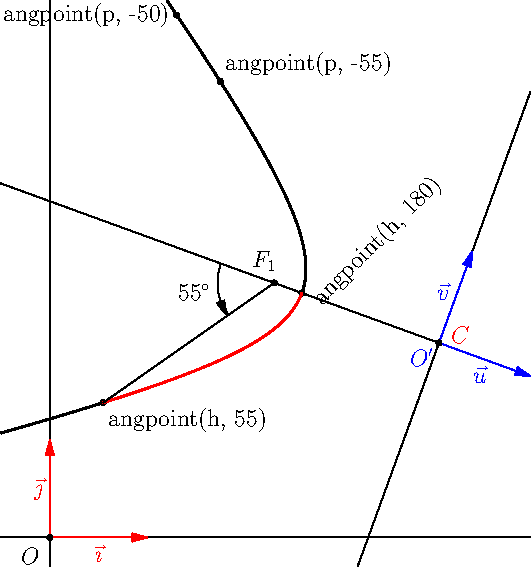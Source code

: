 import geometry;
size(10cm);

point C=(4,2);
dot("$C$",C,E+NE,red);

hyperbola h=hyperbola(C,1.5,1,-20);
draw(h, linewidth(bp));

coordsys R=currentcoordsys;
show(R);

coordsys Rp=canonicalcartesiansystem(h);
show(Label("$O'$",align=SW,blue), Label("$\vec{u}$",blue), Label("$\vec{v}$",blue), Rp, ipen=blue);

/*<asyxml><view file="modules/geometry.asy" type="point" signature="angpoint(explicit hyperbola,real,polarconicroutine)"/></asyxml>*/
dot(rotate(45)*"angpoint(h, 180)",angpoint(h,180),E);

/*<asyxml><view file="modules/geometry.asy" type="point" signature="point(hyperbola,abscissa)"/></asyxml>*/
point P=point(h,angabscissa(55));
// point(h,angbscissa(0.5)) can be replaced by angpoint(h,0.5)
dot("angpoint(h, 55)",P,SE);

/*<asyxml><view file="modules/geometry.asy" type="path" signature="arcfromfocus(conic,real,real,int,bool)"/></asyxml>*/
draw(arcfromfocus(h,55,180), bp+red);

segment s=segment(h.F1,P);
draw(s);
dot("$F_1$",h.F1,N+NW);
line l=line(h.F1,h.F1-Rp.i);
markangle("$55^\circ$",l,(line)s,Arrow);

dot("angpoint(p, -50)",angpoint(h,-50),W);
dot("angpoint(p, -55)",angpoint(h,-55),NE);